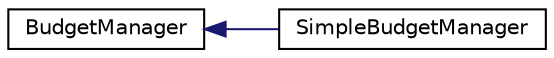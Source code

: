 digraph "Graphical Class Hierarchy"
{
 // LATEX_PDF_SIZE
  edge [fontname="Helvetica",fontsize="10",labelfontname="Helvetica",labelfontsize="10"];
  node [fontname="Helvetica",fontsize="10",shape=record];
  rankdir="LR";
  Node0 [label="BudgetManager",height=0.2,width=0.4,color="black", fillcolor="white", style="filled",URL="$classBudgetManager.html",tooltip="BudgetMe Algorithms."];
  Node0 -> Node1 [dir="back",color="midnightblue",fontsize="10",style="solid",fontname="Helvetica"];
  Node1 [label="SimpleBudgetManager",height=0.2,width=0.4,color="black", fillcolor="white", style="filled",URL="$classSimpleBudgetManager.html",tooltip=" "];
}
